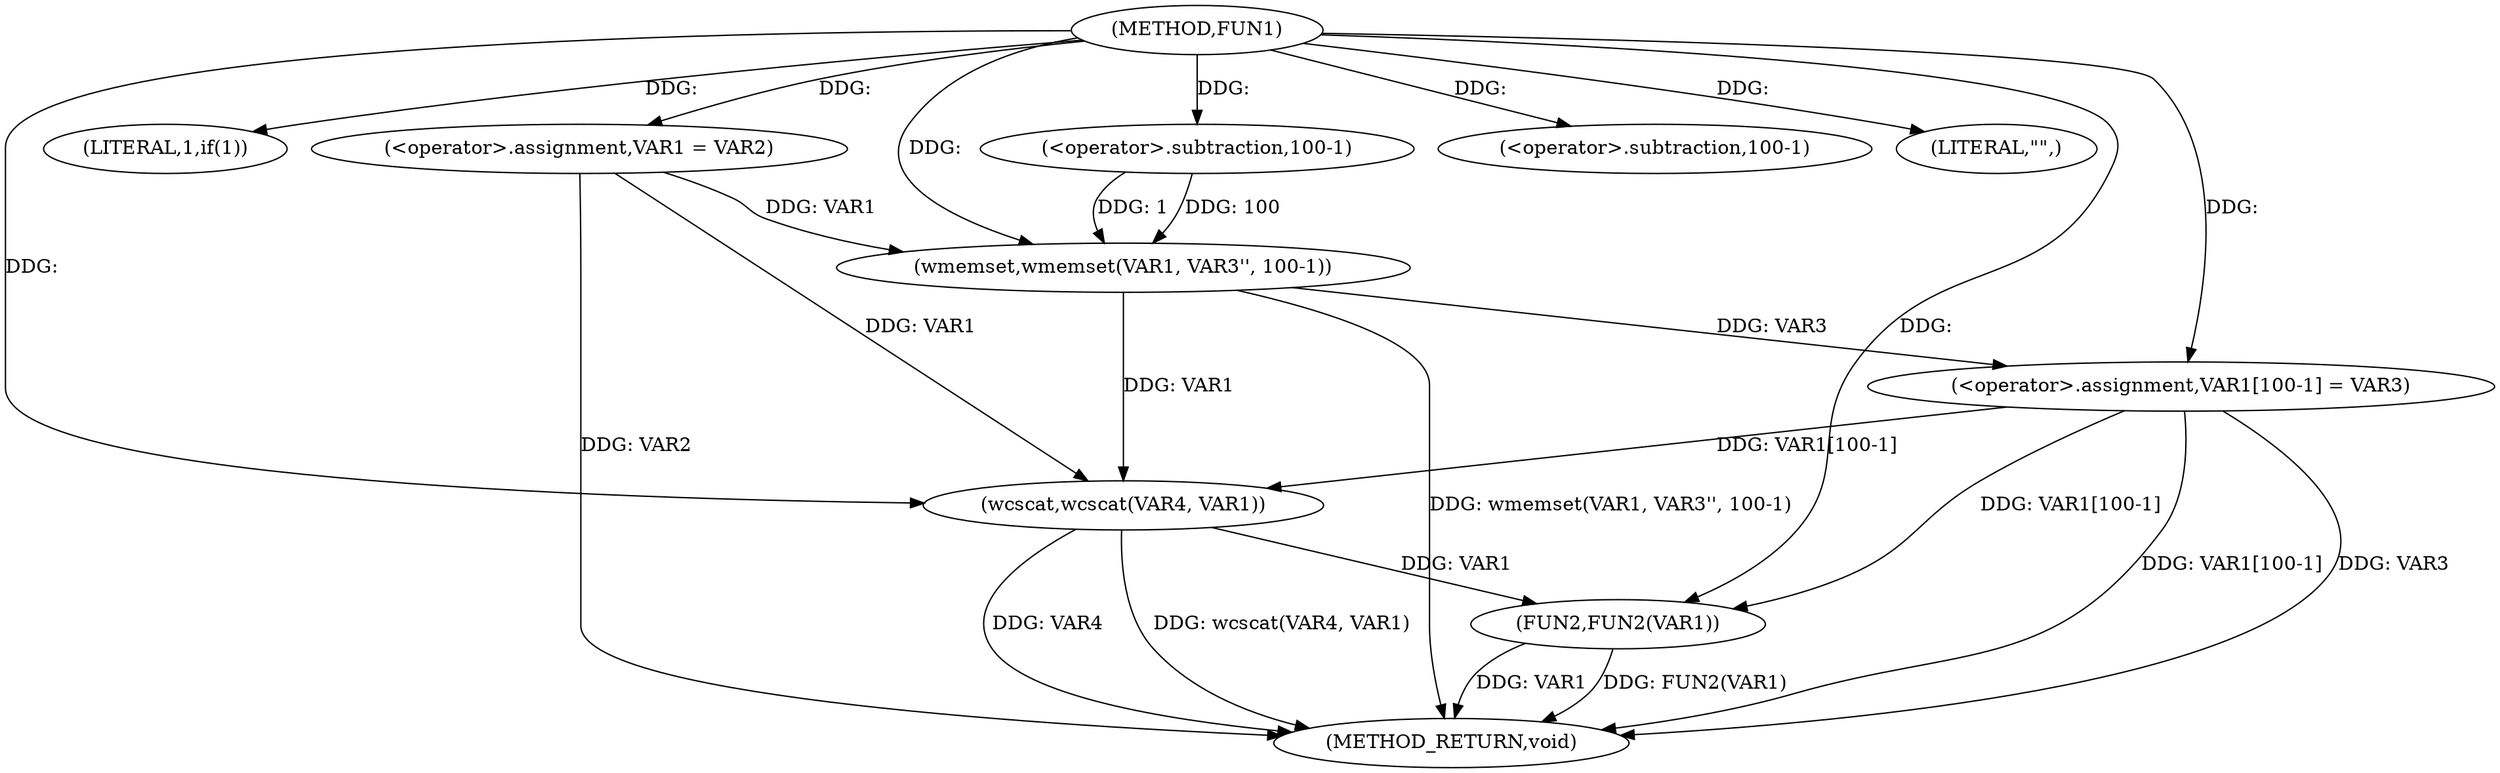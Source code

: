 digraph FUN1 {  
"1000100" [label = "(METHOD,FUN1)" ]
"1000130" [label = "(METHOD_RETURN,void)" ]
"1000104" [label = "(<operator>.assignment,VAR1 = VAR2)" ]
"1000108" [label = "(LITERAL,1,if(1))" ]
"1000110" [label = "(wmemset,wmemset(VAR1, VAR3'', 100-1))" ]
"1000113" [label = "(<operator>.subtraction,100-1)" ]
"1000116" [label = "(<operator>.assignment,VAR1[100-1] = VAR3)" ]
"1000119" [label = "(<operator>.subtraction,100-1)" ]
"1000124" [label = "(LITERAL,\"\",)" ]
"1000125" [label = "(wcscat,wcscat(VAR4, VAR1))" ]
"1000128" [label = "(FUN2,FUN2(VAR1))" ]
  "1000116" -> "1000130"  [ label = "DDG: VAR1[100-1]"] 
  "1000125" -> "1000130"  [ label = "DDG: VAR4"] 
  "1000125" -> "1000130"  [ label = "DDG: wcscat(VAR4, VAR1)"] 
  "1000128" -> "1000130"  [ label = "DDG: VAR1"] 
  "1000110" -> "1000130"  [ label = "DDG: wmemset(VAR1, VAR3'', 100-1)"] 
  "1000116" -> "1000130"  [ label = "DDG: VAR3"] 
  "1000128" -> "1000130"  [ label = "DDG: FUN2(VAR1)"] 
  "1000104" -> "1000130"  [ label = "DDG: VAR2"] 
  "1000100" -> "1000104"  [ label = "DDG: "] 
  "1000100" -> "1000108"  [ label = "DDG: "] 
  "1000104" -> "1000110"  [ label = "DDG: VAR1"] 
  "1000100" -> "1000110"  [ label = "DDG: "] 
  "1000113" -> "1000110"  [ label = "DDG: 100"] 
  "1000113" -> "1000110"  [ label = "DDG: 1"] 
  "1000100" -> "1000113"  [ label = "DDG: "] 
  "1000110" -> "1000116"  [ label = "DDG: VAR3"] 
  "1000100" -> "1000116"  [ label = "DDG: "] 
  "1000100" -> "1000119"  [ label = "DDG: "] 
  "1000100" -> "1000124"  [ label = "DDG: "] 
  "1000100" -> "1000125"  [ label = "DDG: "] 
  "1000116" -> "1000125"  [ label = "DDG: VAR1[100-1]"] 
  "1000104" -> "1000125"  [ label = "DDG: VAR1"] 
  "1000110" -> "1000125"  [ label = "DDG: VAR1"] 
  "1000116" -> "1000128"  [ label = "DDG: VAR1[100-1]"] 
  "1000125" -> "1000128"  [ label = "DDG: VAR1"] 
  "1000100" -> "1000128"  [ label = "DDG: "] 
}
